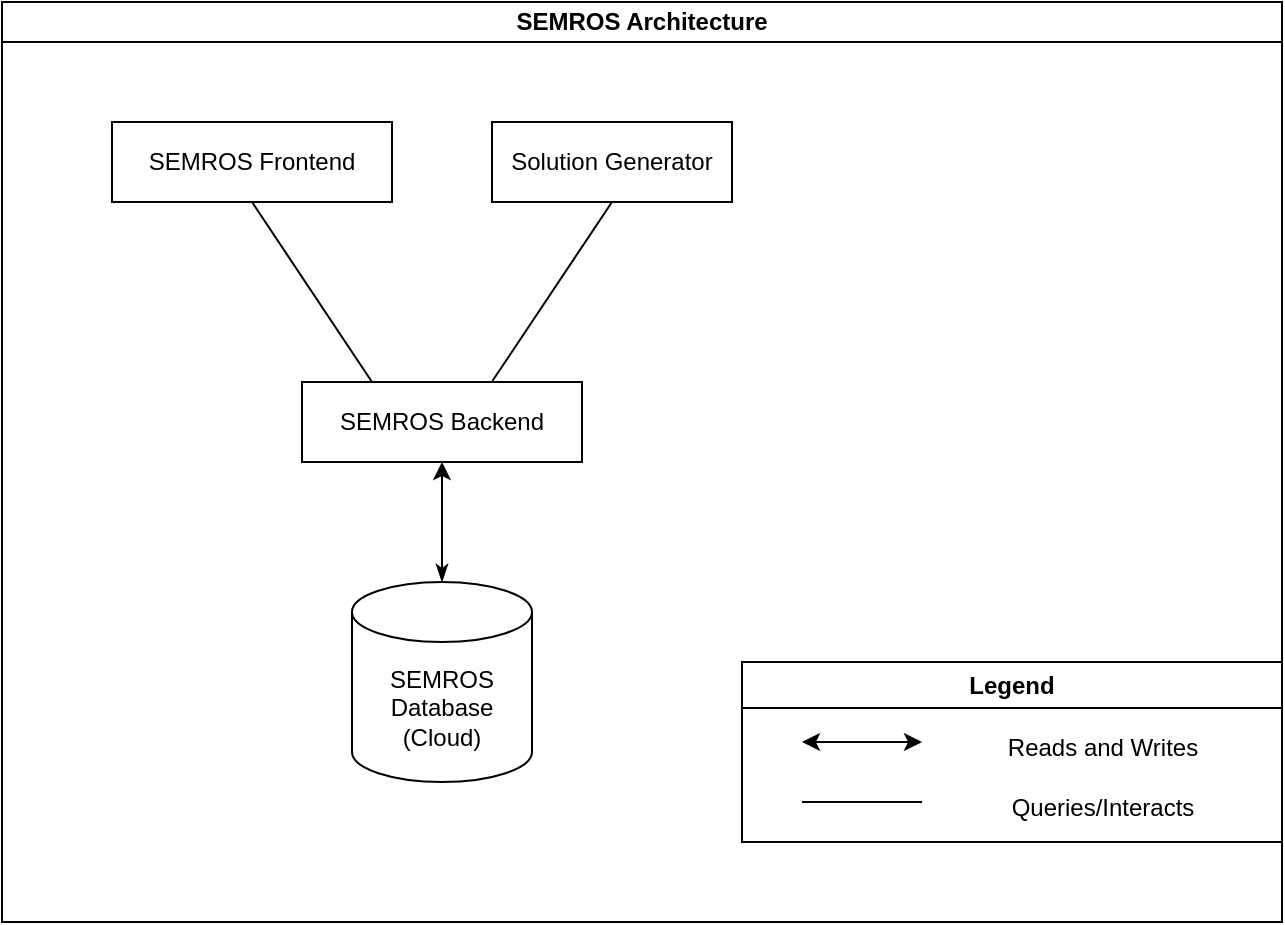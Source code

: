 <mxfile version="23.1.2" type="device">
  <diagram name="Page-1" id="lC5umMjdHUD5bCQxXtSJ">
    <mxGraphModel dx="947" dy="1096" grid="1" gridSize="10" guides="1" tooltips="1" connect="1" arrows="1" fold="1" page="1" pageScale="1" pageWidth="850" pageHeight="1100" math="0" shadow="0">
      <root>
        <mxCell id="0" />
        <mxCell id="1" parent="0" />
        <mxCell id="23ZdZbCBUWPGeHxLLX78-39" value="SEMROS Architecture" style="swimlane;whiteSpace=wrap;html=1;startSize=20;" parent="1" vertex="1">
          <mxGeometry x="60" y="120" width="640" height="460" as="geometry" />
        </mxCell>
        <mxCell id="23ZdZbCBUWPGeHxLLX78-2" value="SEMROS Frontend" style="rounded=0;whiteSpace=wrap;html=1;" parent="23ZdZbCBUWPGeHxLLX78-39" vertex="1">
          <mxGeometry x="55" y="60" width="140" height="40" as="geometry" />
        </mxCell>
        <mxCell id="23ZdZbCBUWPGeHxLLX78-7" value="SEMROS Backend" style="rounded=0;whiteSpace=wrap;html=1;" parent="23ZdZbCBUWPGeHxLLX78-39" vertex="1">
          <mxGeometry x="150" y="190" width="140" height="40" as="geometry" />
        </mxCell>
        <mxCell id="23ZdZbCBUWPGeHxLLX78-8" value="SEMROS Database&lt;br&gt;(Cloud)" style="shape=cylinder3;whiteSpace=wrap;html=1;boundedLbl=1;backgroundOutline=1;size=15;" parent="23ZdZbCBUWPGeHxLLX78-39" vertex="1">
          <mxGeometry x="175" y="290" width="90" height="100" as="geometry" />
        </mxCell>
        <mxCell id="23ZdZbCBUWPGeHxLLX78-13" value="" style="endArrow=classicThin;html=1;rounded=0;entryX=0.5;entryY=0;entryDx=0;entryDy=0;entryPerimeter=0;exitX=0.5;exitY=1;exitDx=0;exitDy=0;startArrow=classic;startFill=1;endFill=1;" parent="23ZdZbCBUWPGeHxLLX78-39" source="23ZdZbCBUWPGeHxLLX78-7" target="23ZdZbCBUWPGeHxLLX78-8" edge="1">
          <mxGeometry width="50" height="50" relative="1" as="geometry">
            <mxPoint x="340" y="310" as="sourcePoint" />
            <mxPoint x="390" y="260" as="targetPoint" />
          </mxGeometry>
        </mxCell>
        <mxCell id="23ZdZbCBUWPGeHxLLX78-20" value="Solution Generator" style="rounded=0;whiteSpace=wrap;html=1;" parent="23ZdZbCBUWPGeHxLLX78-39" vertex="1">
          <mxGeometry x="245" y="60" width="120" height="40" as="geometry" />
        </mxCell>
        <mxCell id="23ZdZbCBUWPGeHxLLX78-41" value="" style="endArrow=none;html=1;rounded=0;exitX=0.5;exitY=1;exitDx=0;exitDy=0;entryX=0.25;entryY=0;entryDx=0;entryDy=0;" parent="23ZdZbCBUWPGeHxLLX78-39" source="23ZdZbCBUWPGeHxLLX78-2" target="23ZdZbCBUWPGeHxLLX78-7" edge="1">
          <mxGeometry width="50" height="50" relative="1" as="geometry">
            <mxPoint x="265" y="460" as="sourcePoint" />
            <mxPoint x="315" y="410" as="targetPoint" />
          </mxGeometry>
        </mxCell>
        <mxCell id="23ZdZbCBUWPGeHxLLX78-42" value="" style="endArrow=none;html=1;rounded=0;entryX=0.5;entryY=1;entryDx=0;entryDy=0;exitX=0.68;exitY=-0.012;exitDx=0;exitDy=0;exitPerimeter=0;" parent="23ZdZbCBUWPGeHxLLX78-39" source="23ZdZbCBUWPGeHxLLX78-7" target="23ZdZbCBUWPGeHxLLX78-20" edge="1">
          <mxGeometry width="50" height="50" relative="1" as="geometry">
            <mxPoint x="380" y="210" as="sourcePoint" />
            <mxPoint x="430" y="160" as="targetPoint" />
          </mxGeometry>
        </mxCell>
        <mxCell id="23ZdZbCBUWPGeHxLLX78-45" value="Legend" style="swimlane;whiteSpace=wrap;html=1;" parent="23ZdZbCBUWPGeHxLLX78-39" vertex="1">
          <mxGeometry x="370" y="330" width="270" height="90" as="geometry" />
        </mxCell>
        <mxCell id="23ZdZbCBUWPGeHxLLX78-46" value="" style="endArrow=classic;startArrow=classic;html=1;rounded=0;" parent="23ZdZbCBUWPGeHxLLX78-45" edge="1">
          <mxGeometry width="50" height="50" relative="1" as="geometry">
            <mxPoint x="30" y="40" as="sourcePoint" />
            <mxPoint x="90" y="40" as="targetPoint" />
          </mxGeometry>
        </mxCell>
        <mxCell id="23ZdZbCBUWPGeHxLLX78-47" value="Reads and Writes" style="text;html=1;align=center;verticalAlign=middle;resizable=0;points=[];autosize=1;strokeColor=none;fillColor=none;" parent="23ZdZbCBUWPGeHxLLX78-45" vertex="1">
          <mxGeometry x="120" y="28" width="120" height="30" as="geometry" />
        </mxCell>
        <mxCell id="23ZdZbCBUWPGeHxLLX78-48" value="" style="endArrow=none;html=1;rounded=0;" parent="23ZdZbCBUWPGeHxLLX78-45" edge="1">
          <mxGeometry width="50" height="50" relative="1" as="geometry">
            <mxPoint x="30" y="70" as="sourcePoint" />
            <mxPoint x="90" y="70" as="targetPoint" />
          </mxGeometry>
        </mxCell>
        <mxCell id="23ZdZbCBUWPGeHxLLX78-49" value="Queries/Interacts" style="text;html=1;align=center;verticalAlign=middle;resizable=0;points=[];autosize=1;strokeColor=none;fillColor=none;" parent="23ZdZbCBUWPGeHxLLX78-45" vertex="1">
          <mxGeometry x="125" y="58" width="110" height="30" as="geometry" />
        </mxCell>
      </root>
    </mxGraphModel>
  </diagram>
</mxfile>
